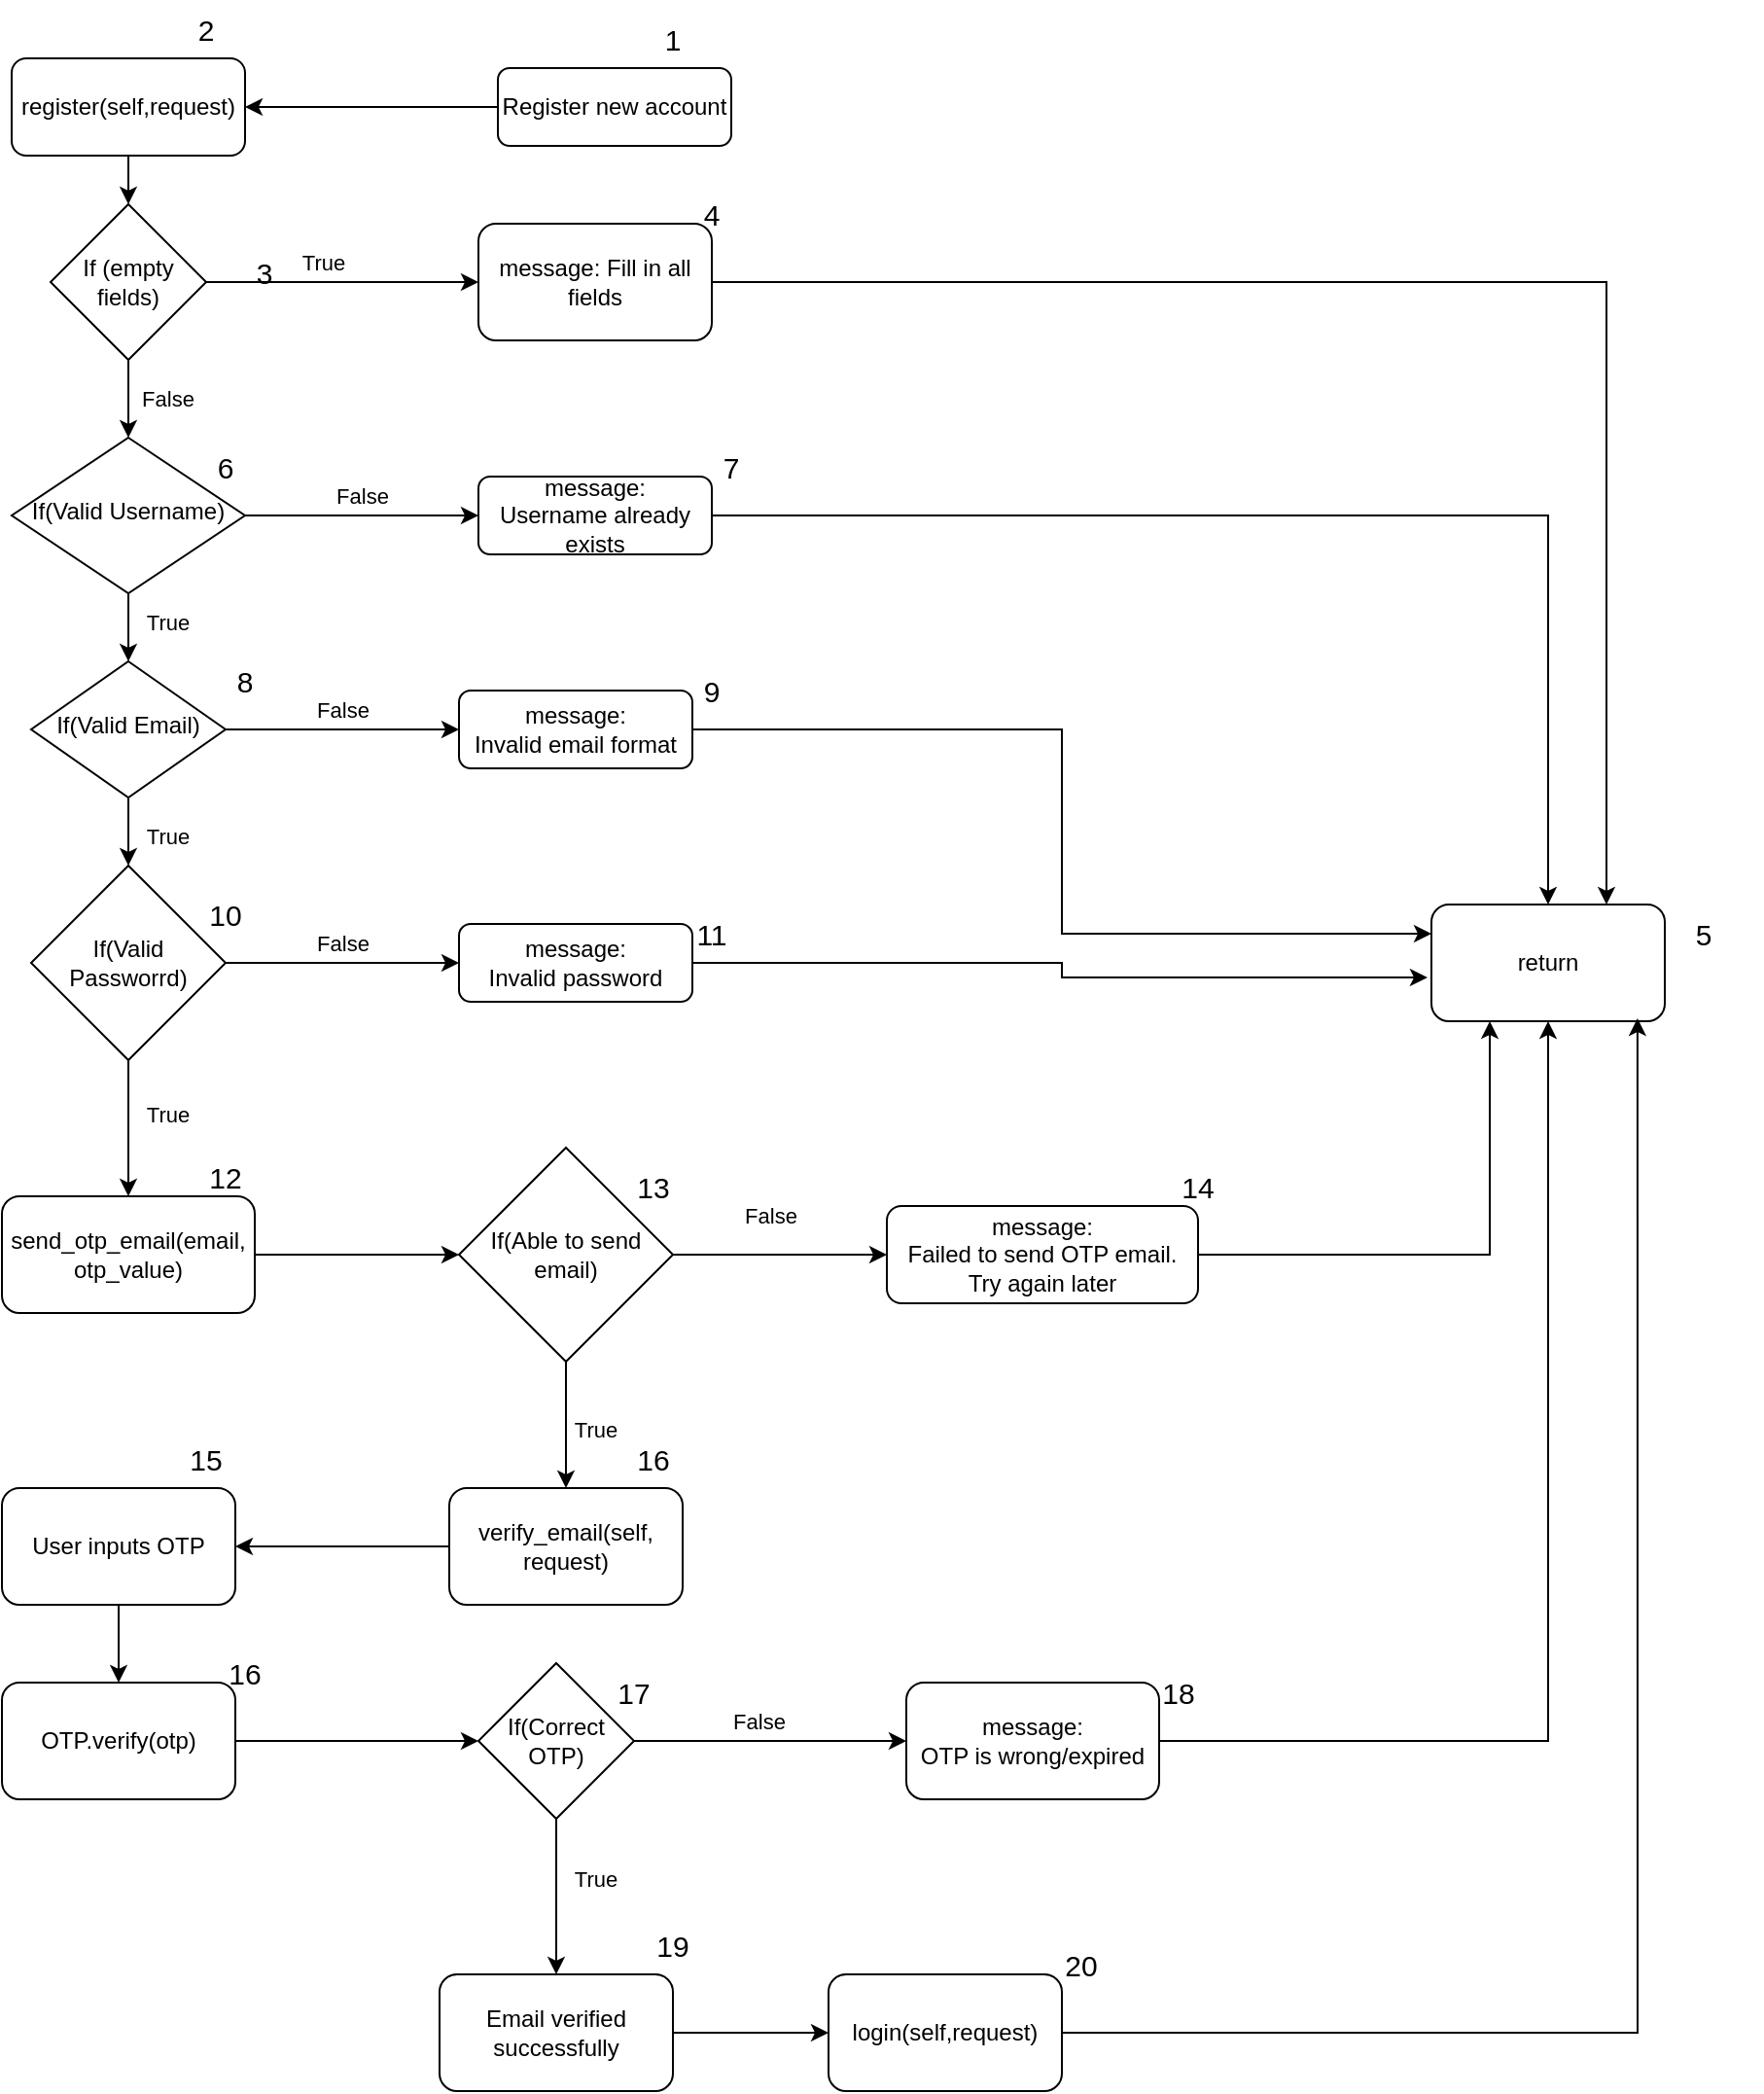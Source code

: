 <mxfile version="22.0.8" type="device">
  <diagram id="C5RBs43oDa-KdzZeNtuy" name="Page-1">
    <mxGraphModel dx="1695" dy="928" grid="1" gridSize="10" guides="1" tooltips="1" connect="1" arrows="1" fold="1" page="1" pageScale="1" pageWidth="827" pageHeight="1169" math="0" shadow="0">
      <root>
        <mxCell id="WIyWlLk6GJQsqaUBKTNV-0" />
        <mxCell id="WIyWlLk6GJQsqaUBKTNV-1" parent="WIyWlLk6GJQsqaUBKTNV-0" />
        <mxCell id="KOsJ9W6UdgZizEVMo7_C-62" style="edgeStyle=orthogonalEdgeStyle;rounded=0;orthogonalLoop=1;jettySize=auto;html=1;exitX=0;exitY=0.5;exitDx=0;exitDy=0;" parent="WIyWlLk6GJQsqaUBKTNV-1" source="WIyWlLk6GJQsqaUBKTNV-3" target="KOsJ9W6UdgZizEVMo7_C-1" edge="1">
          <mxGeometry relative="1" as="geometry" />
        </mxCell>
        <mxCell id="WIyWlLk6GJQsqaUBKTNV-3" value="Register new account" style="rounded=1;whiteSpace=wrap;html=1;fontSize=12;glass=0;strokeWidth=1;shadow=0;labelBackgroundColor=none;" parent="WIyWlLk6GJQsqaUBKTNV-1" vertex="1">
          <mxGeometry x="600" y="40" width="120" height="40" as="geometry" />
        </mxCell>
        <mxCell id="KOsJ9W6UdgZizEVMo7_C-56" style="edgeStyle=orthogonalEdgeStyle;rounded=0;orthogonalLoop=1;jettySize=auto;html=1;exitX=1;exitY=0.5;exitDx=0;exitDy=0;entryX=0;entryY=0.5;entryDx=0;entryDy=0;" parent="WIyWlLk6GJQsqaUBKTNV-1" source="WIyWlLk6GJQsqaUBKTNV-6" target="WIyWlLk6GJQsqaUBKTNV-7" edge="1">
          <mxGeometry relative="1" as="geometry" />
        </mxCell>
        <mxCell id="KOsJ9W6UdgZizEVMo7_C-57" value="False" style="edgeLabel;html=1;align=center;verticalAlign=middle;resizable=0;points=[];" parent="KOsJ9W6UdgZizEVMo7_C-56" vertex="1" connectable="0">
          <mxGeometry x="0.077" y="1" relative="1" as="geometry">
            <mxPoint x="-5" y="-9" as="offset" />
          </mxGeometry>
        </mxCell>
        <mxCell id="KOsJ9W6UdgZizEVMo7_C-58" style="edgeStyle=orthogonalEdgeStyle;rounded=0;orthogonalLoop=1;jettySize=auto;html=1;exitX=0.5;exitY=1;exitDx=0;exitDy=0;entryX=0.5;entryY=0;entryDx=0;entryDy=0;" parent="WIyWlLk6GJQsqaUBKTNV-1" source="WIyWlLk6GJQsqaUBKTNV-6" target="WIyWlLk6GJQsqaUBKTNV-10" edge="1">
          <mxGeometry relative="1" as="geometry" />
        </mxCell>
        <mxCell id="KOsJ9W6UdgZizEVMo7_C-60" value="True" style="edgeLabel;html=1;align=center;verticalAlign=middle;resizable=0;points=[];" parent="KOsJ9W6UdgZizEVMo7_C-58" vertex="1" connectable="0">
          <mxGeometry x="-0.143" y="1" relative="1" as="geometry">
            <mxPoint x="19" as="offset" />
          </mxGeometry>
        </mxCell>
        <mxCell id="WIyWlLk6GJQsqaUBKTNV-6" value="If(Valid Username)" style="rhombus;whiteSpace=wrap;html=1;shadow=0;fontFamily=Helvetica;fontSize=12;align=center;strokeWidth=1;spacing=6;spacingTop=-4;labelBackgroundColor=none;" parent="WIyWlLk6GJQsqaUBKTNV-1" vertex="1">
          <mxGeometry x="350" y="230" width="120" height="80" as="geometry" />
        </mxCell>
        <mxCell id="gaRTem86LiCfJFqg6khM-28" style="edgeStyle=orthogonalEdgeStyle;rounded=0;orthogonalLoop=1;jettySize=auto;html=1;exitX=1;exitY=0.5;exitDx=0;exitDy=0;entryX=0.5;entryY=0;entryDx=0;entryDy=0;" edge="1" parent="WIyWlLk6GJQsqaUBKTNV-1" source="WIyWlLk6GJQsqaUBKTNV-7" target="KOsJ9W6UdgZizEVMo7_C-41">
          <mxGeometry relative="1" as="geometry" />
        </mxCell>
        <mxCell id="WIyWlLk6GJQsqaUBKTNV-7" value="message:&lt;br&gt;Username already exists" style="rounded=1;whiteSpace=wrap;html=1;fontSize=12;glass=0;strokeWidth=1;shadow=0;labelBackgroundColor=none;" parent="WIyWlLk6GJQsqaUBKTNV-1" vertex="1">
          <mxGeometry x="590" y="250" width="120" height="40" as="geometry" />
        </mxCell>
        <mxCell id="KOsJ9W6UdgZizEVMo7_C-63" value="True" style="edgeStyle=orthogonalEdgeStyle;rounded=0;orthogonalLoop=1;jettySize=auto;html=1;exitX=0.5;exitY=1;exitDx=0;exitDy=0;entryX=0.5;entryY=0;entryDx=0;entryDy=0;" parent="WIyWlLk6GJQsqaUBKTNV-1" source="WIyWlLk6GJQsqaUBKTNV-10" target="KOsJ9W6UdgZizEVMo7_C-5" edge="1">
          <mxGeometry x="0.111" y="20" relative="1" as="geometry">
            <mxPoint as="offset" />
          </mxGeometry>
        </mxCell>
        <mxCell id="KOsJ9W6UdgZizEVMo7_C-68" value="False" style="edgeStyle=orthogonalEdgeStyle;rounded=0;orthogonalLoop=1;jettySize=auto;html=1;exitX=1;exitY=0.5;exitDx=0;exitDy=0;entryX=0;entryY=0.5;entryDx=0;entryDy=0;" parent="WIyWlLk6GJQsqaUBKTNV-1" source="WIyWlLk6GJQsqaUBKTNV-10" target="WIyWlLk6GJQsqaUBKTNV-12" edge="1">
          <mxGeometry y="10" relative="1" as="geometry">
            <mxPoint as="offset" />
          </mxGeometry>
        </mxCell>
        <mxCell id="WIyWlLk6GJQsqaUBKTNV-10" value="If(Valid Email)" style="rhombus;whiteSpace=wrap;html=1;shadow=0;fontFamily=Helvetica;fontSize=12;align=center;strokeWidth=1;spacing=6;spacingTop=-4;labelBackgroundColor=none;" parent="WIyWlLk6GJQsqaUBKTNV-1" vertex="1">
          <mxGeometry x="360" y="345" width="100" height="70" as="geometry" />
        </mxCell>
        <mxCell id="WIyWlLk6GJQsqaUBKTNV-11" value="message:&lt;br&gt;Invalid password" style="rounded=1;whiteSpace=wrap;html=1;fontSize=12;glass=0;strokeWidth=1;shadow=0;labelBackgroundColor=none;" parent="WIyWlLk6GJQsqaUBKTNV-1" vertex="1">
          <mxGeometry x="580" y="480" width="120" height="40" as="geometry" />
        </mxCell>
        <mxCell id="KOsJ9W6UdgZizEVMo7_C-43" style="edgeStyle=orthogonalEdgeStyle;rounded=0;orthogonalLoop=1;jettySize=auto;html=1;exitX=1;exitY=0.5;exitDx=0;exitDy=0;entryX=0;entryY=0.25;entryDx=0;entryDy=0;" parent="WIyWlLk6GJQsqaUBKTNV-1" source="WIyWlLk6GJQsqaUBKTNV-12" target="KOsJ9W6UdgZizEVMo7_C-41" edge="1">
          <mxGeometry relative="1" as="geometry" />
        </mxCell>
        <mxCell id="WIyWlLk6GJQsqaUBKTNV-12" value="message:&lt;br&gt;Invalid email format" style="rounded=1;whiteSpace=wrap;html=1;fontSize=12;glass=0;strokeWidth=1;shadow=0;labelBackgroundColor=none;" parent="WIyWlLk6GJQsqaUBKTNV-1" vertex="1">
          <mxGeometry x="580" y="360" width="120" height="40" as="geometry" />
        </mxCell>
        <mxCell id="KOsJ9W6UdgZizEVMo7_C-49" style="edgeStyle=orthogonalEdgeStyle;rounded=0;orthogonalLoop=1;jettySize=auto;html=1;exitX=0.75;exitY=1;exitDx=0;exitDy=0;entryX=0.5;entryY=0;entryDx=0;entryDy=0;" parent="WIyWlLk6GJQsqaUBKTNV-1" source="KOsJ9W6UdgZizEVMo7_C-1" target="KOsJ9W6UdgZizEVMo7_C-48" edge="1">
          <mxGeometry relative="1" as="geometry" />
        </mxCell>
        <mxCell id="KOsJ9W6UdgZizEVMo7_C-1" value="register(self,request)" style="rounded=1;whiteSpace=wrap;html=1;labelBackgroundColor=none;" parent="WIyWlLk6GJQsqaUBKTNV-1" vertex="1">
          <mxGeometry x="350" y="35" width="120" height="50" as="geometry" />
        </mxCell>
        <mxCell id="KOsJ9W6UdgZizEVMo7_C-9" value="" style="edgeStyle=orthogonalEdgeStyle;rounded=0;orthogonalLoop=1;jettySize=auto;html=1;" parent="WIyWlLk6GJQsqaUBKTNV-1" source="KOsJ9W6UdgZizEVMo7_C-5" target="KOsJ9W6UdgZizEVMo7_C-8" edge="1">
          <mxGeometry relative="1" as="geometry" />
        </mxCell>
        <mxCell id="uFKneQLOTYAS7NZbnN0M-0" value="True" style="edgeLabel;html=1;align=center;verticalAlign=middle;resizable=0;points=[];" parent="KOsJ9W6UdgZizEVMo7_C-9" vertex="1" connectable="0">
          <mxGeometry x="-0.4" y="4" relative="1" as="geometry">
            <mxPoint x="16" y="7" as="offset" />
          </mxGeometry>
        </mxCell>
        <mxCell id="KOsJ9W6UdgZizEVMo7_C-5" value="If(Valid Passworrd)" style="rhombus;whiteSpace=wrap;html=1;labelBackgroundColor=none;" parent="WIyWlLk6GJQsqaUBKTNV-1" vertex="1">
          <mxGeometry x="360" y="450" width="100" height="100" as="geometry" />
        </mxCell>
        <mxCell id="KOsJ9W6UdgZizEVMo7_C-7" value="False" style="endArrow=classic;html=1;rounded=0;entryX=0;entryY=0.5;entryDx=0;entryDy=0;exitX=1;exitY=0.5;exitDx=0;exitDy=0;" parent="WIyWlLk6GJQsqaUBKTNV-1" source="KOsJ9W6UdgZizEVMo7_C-5" target="WIyWlLk6GJQsqaUBKTNV-11" edge="1">
          <mxGeometry y="10" width="50" height="50" relative="1" as="geometry">
            <mxPoint x="460" y="510" as="sourcePoint" />
            <mxPoint x="440" y="470" as="targetPoint" />
            <mxPoint as="offset" />
          </mxGeometry>
        </mxCell>
        <mxCell id="KOsJ9W6UdgZizEVMo7_C-14" style="edgeStyle=orthogonalEdgeStyle;rounded=0;orthogonalLoop=1;jettySize=auto;html=1;exitX=1;exitY=0.5;exitDx=0;exitDy=0;entryX=0;entryY=0.5;entryDx=0;entryDy=0;entryPerimeter=0;" parent="WIyWlLk6GJQsqaUBKTNV-1" source="KOsJ9W6UdgZizEVMo7_C-8" target="KOsJ9W6UdgZizEVMo7_C-15" edge="1">
          <mxGeometry relative="1" as="geometry">
            <mxPoint x="580" y="650" as="targetPoint" />
          </mxGeometry>
        </mxCell>
        <mxCell id="KOsJ9W6UdgZizEVMo7_C-8" value="send_otp_email(email, otp_value)" style="rounded=1;whiteSpace=wrap;html=1;labelBackgroundColor=none;" parent="WIyWlLk6GJQsqaUBKTNV-1" vertex="1">
          <mxGeometry x="345" y="620" width="130" height="60" as="geometry" />
        </mxCell>
        <mxCell id="KOsJ9W6UdgZizEVMo7_C-16" value="False" style="edgeStyle=orthogonalEdgeStyle;rounded=0;orthogonalLoop=1;jettySize=auto;html=1;exitX=1;exitY=0.5;exitDx=0;exitDy=0;" parent="WIyWlLk6GJQsqaUBKTNV-1" source="KOsJ9W6UdgZizEVMo7_C-15" target="KOsJ9W6UdgZizEVMo7_C-17" edge="1">
          <mxGeometry x="-0.091" y="20" relative="1" as="geometry">
            <mxPoint x="760" y="650" as="targetPoint" />
            <mxPoint as="offset" />
          </mxGeometry>
        </mxCell>
        <mxCell id="KOsJ9W6UdgZizEVMo7_C-18" value="True" style="edgeStyle=orthogonalEdgeStyle;rounded=0;orthogonalLoop=1;jettySize=auto;html=1;exitX=0.5;exitY=1;exitDx=0;exitDy=0;" parent="WIyWlLk6GJQsqaUBKTNV-1" source="KOsJ9W6UdgZizEVMo7_C-15" target="KOsJ9W6UdgZizEVMo7_C-19" edge="1">
          <mxGeometry x="0.077" y="15" relative="1" as="geometry">
            <mxPoint x="635" y="760" as="targetPoint" />
            <mxPoint as="offset" />
          </mxGeometry>
        </mxCell>
        <mxCell id="KOsJ9W6UdgZizEVMo7_C-15" value="If(Able to send email)" style="rhombus;whiteSpace=wrap;html=1;" parent="WIyWlLk6GJQsqaUBKTNV-1" vertex="1">
          <mxGeometry x="580" y="595" width="110" height="110" as="geometry" />
        </mxCell>
        <mxCell id="KOsJ9W6UdgZizEVMo7_C-45" style="edgeStyle=orthogonalEdgeStyle;rounded=0;orthogonalLoop=1;jettySize=auto;html=1;exitX=1;exitY=0.5;exitDx=0;exitDy=0;entryX=0.25;entryY=1;entryDx=0;entryDy=0;" parent="WIyWlLk6GJQsqaUBKTNV-1" source="KOsJ9W6UdgZizEVMo7_C-17" target="KOsJ9W6UdgZizEVMo7_C-41" edge="1">
          <mxGeometry relative="1" as="geometry" />
        </mxCell>
        <mxCell id="KOsJ9W6UdgZizEVMo7_C-17" value="message:&lt;br&gt;Failed to send OTP email. Try again later" style="rounded=1;whiteSpace=wrap;html=1;" parent="WIyWlLk6GJQsqaUBKTNV-1" vertex="1">
          <mxGeometry x="800" y="625" width="160" height="50" as="geometry" />
        </mxCell>
        <mxCell id="KOsJ9W6UdgZizEVMo7_C-20" style="edgeStyle=orthogonalEdgeStyle;rounded=0;orthogonalLoop=1;jettySize=auto;html=1;exitX=0;exitY=0.5;exitDx=0;exitDy=0;entryX=1;entryY=0.5;entryDx=0;entryDy=0;" parent="WIyWlLk6GJQsqaUBKTNV-1" source="KOsJ9W6UdgZizEVMo7_C-19" target="KOsJ9W6UdgZizEVMo7_C-22" edge="1">
          <mxGeometry relative="1" as="geometry">
            <mxPoint x="510" y="780" as="targetPoint" />
            <Array as="points">
              <mxPoint x="540" y="800" />
              <mxPoint x="540" y="800" />
            </Array>
          </mxGeometry>
        </mxCell>
        <mxCell id="KOsJ9W6UdgZizEVMo7_C-19" value="verify_email(self, request)" style="rounded=1;whiteSpace=wrap;html=1;" parent="WIyWlLk6GJQsqaUBKTNV-1" vertex="1">
          <mxGeometry x="575" y="770" width="120" height="60" as="geometry" />
        </mxCell>
        <mxCell id="KOsJ9W6UdgZizEVMo7_C-23" style="edgeStyle=orthogonalEdgeStyle;rounded=0;orthogonalLoop=1;jettySize=auto;html=1;exitX=0.5;exitY=1;exitDx=0;exitDy=0;entryX=0.5;entryY=0;entryDx=0;entryDy=0;" parent="WIyWlLk6GJQsqaUBKTNV-1" source="KOsJ9W6UdgZizEVMo7_C-22" target="KOsJ9W6UdgZizEVMo7_C-25" edge="1">
          <mxGeometry relative="1" as="geometry">
            <mxPoint x="300" y="970" as="targetPoint" />
            <Array as="points">
              <mxPoint x="405" y="850" />
              <mxPoint x="405" y="850" />
            </Array>
          </mxGeometry>
        </mxCell>
        <mxCell id="KOsJ9W6UdgZizEVMo7_C-22" value="User inputs OTP" style="rounded=1;whiteSpace=wrap;html=1;" parent="WIyWlLk6GJQsqaUBKTNV-1" vertex="1">
          <mxGeometry x="345" y="770" width="120" height="60" as="geometry" />
        </mxCell>
        <mxCell id="KOsJ9W6UdgZizEVMo7_C-29" style="edgeStyle=orthogonalEdgeStyle;rounded=0;orthogonalLoop=1;jettySize=auto;html=1;exitX=1;exitY=0.5;exitDx=0;exitDy=0;" parent="WIyWlLk6GJQsqaUBKTNV-1" source="KOsJ9W6UdgZizEVMo7_C-25" target="KOsJ9W6UdgZizEVMo7_C-30" edge="1">
          <mxGeometry relative="1" as="geometry">
            <mxPoint x="530" y="900" as="targetPoint" />
          </mxGeometry>
        </mxCell>
        <mxCell id="KOsJ9W6UdgZizEVMo7_C-25" value="OTP.verify(otp)" style="rounded=1;whiteSpace=wrap;html=1;" parent="WIyWlLk6GJQsqaUBKTNV-1" vertex="1">
          <mxGeometry x="345" y="870" width="120" height="60" as="geometry" />
        </mxCell>
        <mxCell id="KOsJ9W6UdgZizEVMo7_C-31" style="edgeStyle=orthogonalEdgeStyle;rounded=0;orthogonalLoop=1;jettySize=auto;html=1;exitX=1;exitY=0.5;exitDx=0;exitDy=0;entryX=0;entryY=0.5;entryDx=0;entryDy=0;" parent="WIyWlLk6GJQsqaUBKTNV-1" source="KOsJ9W6UdgZizEVMo7_C-30" target="KOsJ9W6UdgZizEVMo7_C-36" edge="1">
          <mxGeometry relative="1" as="geometry">
            <mxPoint x="730" y="900" as="targetPoint" />
          </mxGeometry>
        </mxCell>
        <mxCell id="KOsJ9W6UdgZizEVMo7_C-67" value="False" style="edgeLabel;html=1;align=center;verticalAlign=middle;resizable=0;points=[];" parent="KOsJ9W6UdgZizEVMo7_C-31" vertex="1" connectable="0">
          <mxGeometry x="-0.086" y="5" relative="1" as="geometry">
            <mxPoint y="-5" as="offset" />
          </mxGeometry>
        </mxCell>
        <mxCell id="KOsJ9W6UdgZizEVMo7_C-32" style="edgeStyle=orthogonalEdgeStyle;rounded=0;orthogonalLoop=1;jettySize=auto;html=1;exitX=0.5;exitY=1;exitDx=0;exitDy=0;" parent="WIyWlLk6GJQsqaUBKTNV-1" source="KOsJ9W6UdgZizEVMo7_C-30" target="KOsJ9W6UdgZizEVMo7_C-37" edge="1">
          <mxGeometry relative="1" as="geometry">
            <mxPoint x="610" y="1020" as="targetPoint" />
          </mxGeometry>
        </mxCell>
        <mxCell id="KOsJ9W6UdgZizEVMo7_C-35" value="True" style="edgeLabel;html=1;align=center;verticalAlign=middle;resizable=0;points=[];" parent="KOsJ9W6UdgZizEVMo7_C-32" vertex="1" connectable="0">
          <mxGeometry x="-0.23" y="-2" relative="1" as="geometry">
            <mxPoint x="22" as="offset" />
          </mxGeometry>
        </mxCell>
        <mxCell id="KOsJ9W6UdgZizEVMo7_C-30" value="If(Correct OTP)" style="rhombus;whiteSpace=wrap;html=1;" parent="WIyWlLk6GJQsqaUBKTNV-1" vertex="1">
          <mxGeometry x="590" y="860" width="80" height="80" as="geometry" />
        </mxCell>
        <mxCell id="KOsJ9W6UdgZizEVMo7_C-46" style="edgeStyle=orthogonalEdgeStyle;rounded=0;orthogonalLoop=1;jettySize=auto;html=1;exitX=1;exitY=0.5;exitDx=0;exitDy=0;" parent="WIyWlLk6GJQsqaUBKTNV-1" source="KOsJ9W6UdgZizEVMo7_C-36" target="KOsJ9W6UdgZizEVMo7_C-41" edge="1">
          <mxGeometry relative="1" as="geometry" />
        </mxCell>
        <mxCell id="KOsJ9W6UdgZizEVMo7_C-36" value="message:&lt;br&gt;OTP is wrong/expired" style="rounded=1;whiteSpace=wrap;html=1;" parent="WIyWlLk6GJQsqaUBKTNV-1" vertex="1">
          <mxGeometry x="810" y="870" width="130" height="60" as="geometry" />
        </mxCell>
        <mxCell id="KOsJ9W6UdgZizEVMo7_C-39" style="edgeStyle=orthogonalEdgeStyle;rounded=0;orthogonalLoop=1;jettySize=auto;html=1;exitX=1;exitY=0.5;exitDx=0;exitDy=0;" parent="WIyWlLk6GJQsqaUBKTNV-1" source="KOsJ9W6UdgZizEVMo7_C-37" target="KOsJ9W6UdgZizEVMo7_C-40" edge="1">
          <mxGeometry relative="1" as="geometry">
            <mxPoint x="720" y="1050" as="targetPoint" />
          </mxGeometry>
        </mxCell>
        <mxCell id="KOsJ9W6UdgZizEVMo7_C-37" value="Email verified successfully" style="rounded=1;whiteSpace=wrap;html=1;" parent="WIyWlLk6GJQsqaUBKTNV-1" vertex="1">
          <mxGeometry x="570" y="1020" width="120" height="60" as="geometry" />
        </mxCell>
        <mxCell id="KOsJ9W6UdgZizEVMo7_C-40" value="login(self,request)" style="rounded=1;whiteSpace=wrap;html=1;" parent="WIyWlLk6GJQsqaUBKTNV-1" vertex="1">
          <mxGeometry x="770" y="1020" width="120" height="60" as="geometry" />
        </mxCell>
        <mxCell id="KOsJ9W6UdgZizEVMo7_C-41" value="return" style="rounded=1;whiteSpace=wrap;html=1;" parent="WIyWlLk6GJQsqaUBKTNV-1" vertex="1">
          <mxGeometry x="1080" y="470" width="120" height="60" as="geometry" />
        </mxCell>
        <mxCell id="KOsJ9W6UdgZizEVMo7_C-44" style="edgeStyle=orthogonalEdgeStyle;rounded=0;orthogonalLoop=1;jettySize=auto;html=1;exitX=1;exitY=0.5;exitDx=0;exitDy=0;entryX=-0.017;entryY=0.625;entryDx=0;entryDy=0;entryPerimeter=0;" parent="WIyWlLk6GJQsqaUBKTNV-1" source="WIyWlLk6GJQsqaUBKTNV-11" target="KOsJ9W6UdgZizEVMo7_C-41" edge="1">
          <mxGeometry relative="1" as="geometry" />
        </mxCell>
        <mxCell id="KOsJ9W6UdgZizEVMo7_C-51" style="edgeStyle=orthogonalEdgeStyle;rounded=0;orthogonalLoop=1;jettySize=auto;html=1;exitX=1;exitY=0.5;exitDx=0;exitDy=0;" parent="WIyWlLk6GJQsqaUBKTNV-1" source="KOsJ9W6UdgZizEVMo7_C-48" target="KOsJ9W6UdgZizEVMo7_C-52" edge="1">
          <mxGeometry relative="1" as="geometry">
            <mxPoint x="560" y="150" as="targetPoint" />
          </mxGeometry>
        </mxCell>
        <mxCell id="KOsJ9W6UdgZizEVMo7_C-61" value="True" style="edgeLabel;html=1;align=center;verticalAlign=middle;resizable=0;points=[];" parent="KOsJ9W6UdgZizEVMo7_C-51" vertex="1" connectable="0">
          <mxGeometry x="-0.286" y="4" relative="1" as="geometry">
            <mxPoint x="10" y="-6" as="offset" />
          </mxGeometry>
        </mxCell>
        <mxCell id="KOsJ9W6UdgZizEVMo7_C-54" value="False" style="edgeStyle=orthogonalEdgeStyle;rounded=0;orthogonalLoop=1;jettySize=auto;html=1;exitX=0.5;exitY=1;exitDx=0;exitDy=0;entryX=0.5;entryY=0;entryDx=0;entryDy=0;" parent="WIyWlLk6GJQsqaUBKTNV-1" source="KOsJ9W6UdgZizEVMo7_C-48" target="WIyWlLk6GJQsqaUBKTNV-6" edge="1">
          <mxGeometry y="20" relative="1" as="geometry">
            <mxPoint as="offset" />
          </mxGeometry>
        </mxCell>
        <mxCell id="KOsJ9W6UdgZizEVMo7_C-48" value="If (empty fields)" style="rhombus;whiteSpace=wrap;html=1;" parent="WIyWlLk6GJQsqaUBKTNV-1" vertex="1">
          <mxGeometry x="370" y="110" width="80" height="80" as="geometry" />
        </mxCell>
        <mxCell id="KOsJ9W6UdgZizEVMo7_C-53" style="edgeStyle=orthogonalEdgeStyle;rounded=0;orthogonalLoop=1;jettySize=auto;html=1;exitX=1;exitY=0.5;exitDx=0;exitDy=0;entryX=0.75;entryY=0;entryDx=0;entryDy=0;" parent="WIyWlLk6GJQsqaUBKTNV-1" source="KOsJ9W6UdgZizEVMo7_C-52" target="KOsJ9W6UdgZizEVMo7_C-41" edge="1">
          <mxGeometry relative="1" as="geometry" />
        </mxCell>
        <mxCell id="KOsJ9W6UdgZizEVMo7_C-52" value="message: Fill in all fields" style="rounded=1;whiteSpace=wrap;html=1;" parent="WIyWlLk6GJQsqaUBKTNV-1" vertex="1">
          <mxGeometry x="590" y="120" width="120" height="60" as="geometry" />
        </mxCell>
        <mxCell id="KOsJ9W6UdgZizEVMo7_C-55" style="edgeStyle=orthogonalEdgeStyle;rounded=0;orthogonalLoop=1;jettySize=auto;html=1;exitX=1;exitY=0.5;exitDx=0;exitDy=0;entryX=0.883;entryY=0.975;entryDx=0;entryDy=0;entryPerimeter=0;" parent="WIyWlLk6GJQsqaUBKTNV-1" source="KOsJ9W6UdgZizEVMo7_C-40" target="KOsJ9W6UdgZizEVMo7_C-41" edge="1">
          <mxGeometry relative="1" as="geometry" />
        </mxCell>
        <mxCell id="gaRTem86LiCfJFqg6khM-0" value="&lt;font style=&quot;font-size: 15px;&quot;&gt;1&lt;/font&gt;" style="text;html=1;strokeColor=none;fillColor=none;align=center;verticalAlign=middle;whiteSpace=wrap;rounded=0;" vertex="1" parent="WIyWlLk6GJQsqaUBKTNV-1">
          <mxGeometry x="660" y="10" width="60" height="30" as="geometry" />
        </mxCell>
        <mxCell id="gaRTem86LiCfJFqg6khM-2" value="&lt;span style=&quot;font-size: 15px;&quot;&gt;2&lt;/span&gt;" style="text;html=1;strokeColor=none;fillColor=none;align=center;verticalAlign=middle;whiteSpace=wrap;rounded=0;" vertex="1" parent="WIyWlLk6GJQsqaUBKTNV-1">
          <mxGeometry x="420" y="5" width="60" height="30" as="geometry" />
        </mxCell>
        <mxCell id="gaRTem86LiCfJFqg6khM-3" value="&lt;font style=&quot;font-size: 15px;&quot;&gt;3&lt;/font&gt;" style="text;html=1;strokeColor=none;fillColor=none;align=center;verticalAlign=middle;whiteSpace=wrap;rounded=0;" vertex="1" parent="WIyWlLk6GJQsqaUBKTNV-1">
          <mxGeometry x="450" y="130" width="60" height="30" as="geometry" />
        </mxCell>
        <mxCell id="gaRTem86LiCfJFqg6khM-7" value="&lt;font style=&quot;font-size: 15px;&quot;&gt;4&lt;/font&gt;" style="text;html=1;strokeColor=none;fillColor=none;align=center;verticalAlign=middle;whiteSpace=wrap;rounded=0;" vertex="1" parent="WIyWlLk6GJQsqaUBKTNV-1">
          <mxGeometry x="680" y="100" width="60" height="30" as="geometry" />
        </mxCell>
        <mxCell id="gaRTem86LiCfJFqg6khM-8" value="&lt;font style=&quot;font-size: 15px;&quot;&gt;6&lt;/font&gt;" style="text;html=1;strokeColor=none;fillColor=none;align=center;verticalAlign=middle;whiteSpace=wrap;rounded=0;" vertex="1" parent="WIyWlLk6GJQsqaUBKTNV-1">
          <mxGeometry x="430" y="230" width="60" height="30" as="geometry" />
        </mxCell>
        <mxCell id="gaRTem86LiCfJFqg6khM-10" value="&lt;font style=&quot;font-size: 15px;&quot;&gt;8&lt;/font&gt;" style="text;html=1;strokeColor=none;fillColor=none;align=center;verticalAlign=middle;whiteSpace=wrap;rounded=0;" vertex="1" parent="WIyWlLk6GJQsqaUBKTNV-1">
          <mxGeometry x="440" y="340" width="60" height="30" as="geometry" />
        </mxCell>
        <mxCell id="gaRTem86LiCfJFqg6khM-11" value="&lt;font style=&quot;font-size: 15px;&quot;&gt;9&lt;/font&gt;" style="text;html=1;strokeColor=none;fillColor=none;align=center;verticalAlign=middle;whiteSpace=wrap;rounded=0;" vertex="1" parent="WIyWlLk6GJQsqaUBKTNV-1">
          <mxGeometry x="680" y="345" width="60" height="30" as="geometry" />
        </mxCell>
        <mxCell id="gaRTem86LiCfJFqg6khM-12" value="&lt;font style=&quot;font-size: 15px;&quot;&gt;10&lt;/font&gt;" style="text;html=1;strokeColor=none;fillColor=none;align=center;verticalAlign=middle;whiteSpace=wrap;rounded=0;" vertex="1" parent="WIyWlLk6GJQsqaUBKTNV-1">
          <mxGeometry x="430" y="460" width="60" height="30" as="geometry" />
        </mxCell>
        <mxCell id="gaRTem86LiCfJFqg6khM-13" value="&lt;font style=&quot;font-size: 15px;&quot;&gt;11&lt;/font&gt;" style="text;html=1;strokeColor=none;fillColor=none;align=center;verticalAlign=middle;whiteSpace=wrap;rounded=0;" vertex="1" parent="WIyWlLk6GJQsqaUBKTNV-1">
          <mxGeometry x="680" y="470" width="60" height="30" as="geometry" />
        </mxCell>
        <mxCell id="gaRTem86LiCfJFqg6khM-14" value="&lt;font style=&quot;font-size: 15px;&quot;&gt;12&lt;/font&gt;" style="text;html=1;strokeColor=none;fillColor=none;align=center;verticalAlign=middle;whiteSpace=wrap;rounded=0;" vertex="1" parent="WIyWlLk6GJQsqaUBKTNV-1">
          <mxGeometry x="430" y="595" width="60" height="30" as="geometry" />
        </mxCell>
        <mxCell id="gaRTem86LiCfJFqg6khM-15" value="&lt;font style=&quot;font-size: 15px;&quot;&gt;13&lt;/font&gt;" style="text;html=1;strokeColor=none;fillColor=none;align=center;verticalAlign=middle;whiteSpace=wrap;rounded=0;" vertex="1" parent="WIyWlLk6GJQsqaUBKTNV-1">
          <mxGeometry x="650" y="600" width="60" height="30" as="geometry" />
        </mxCell>
        <mxCell id="gaRTem86LiCfJFqg6khM-16" value="&lt;font style=&quot;font-size: 15px;&quot;&gt;14&lt;/font&gt;" style="text;html=1;strokeColor=none;fillColor=none;align=center;verticalAlign=middle;whiteSpace=wrap;rounded=0;" vertex="1" parent="WIyWlLk6GJQsqaUBKTNV-1">
          <mxGeometry x="930" y="600" width="60" height="30" as="geometry" />
        </mxCell>
        <mxCell id="gaRTem86LiCfJFqg6khM-17" value="&lt;font style=&quot;font-size: 15px;&quot;&gt;5&lt;/font&gt;" style="text;html=1;strokeColor=none;fillColor=none;align=center;verticalAlign=middle;whiteSpace=wrap;rounded=0;" vertex="1" parent="WIyWlLk6GJQsqaUBKTNV-1">
          <mxGeometry x="1190" y="470" width="60" height="30" as="geometry" />
        </mxCell>
        <mxCell id="gaRTem86LiCfJFqg6khM-18" value="&lt;font style=&quot;font-size: 15px;&quot;&gt;15&lt;/font&gt;" style="text;html=1;strokeColor=none;fillColor=none;align=center;verticalAlign=middle;whiteSpace=wrap;rounded=0;" vertex="1" parent="WIyWlLk6GJQsqaUBKTNV-1">
          <mxGeometry x="420" y="740" width="60" height="30" as="geometry" />
        </mxCell>
        <mxCell id="gaRTem86LiCfJFqg6khM-19" value="&lt;font style=&quot;font-size: 15px;&quot;&gt;16&lt;/font&gt;" style="text;html=1;strokeColor=none;fillColor=none;align=center;verticalAlign=middle;whiteSpace=wrap;rounded=0;" vertex="1" parent="WIyWlLk6GJQsqaUBKTNV-1">
          <mxGeometry x="650" y="740" width="60" height="30" as="geometry" />
        </mxCell>
        <mxCell id="gaRTem86LiCfJFqg6khM-20" value="&lt;font style=&quot;font-size: 15px;&quot;&gt;16&lt;/font&gt;" style="text;html=1;strokeColor=none;fillColor=none;align=center;verticalAlign=middle;whiteSpace=wrap;rounded=0;" vertex="1" parent="WIyWlLk6GJQsqaUBKTNV-1">
          <mxGeometry x="440" y="850" width="60" height="30" as="geometry" />
        </mxCell>
        <mxCell id="gaRTem86LiCfJFqg6khM-21" value="&lt;font style=&quot;font-size: 15px;&quot;&gt;17&lt;/font&gt;" style="text;html=1;strokeColor=none;fillColor=none;align=center;verticalAlign=middle;whiteSpace=wrap;rounded=0;" vertex="1" parent="WIyWlLk6GJQsqaUBKTNV-1">
          <mxGeometry x="640" y="860" width="60" height="30" as="geometry" />
        </mxCell>
        <mxCell id="gaRTem86LiCfJFqg6khM-22" value="&lt;font style=&quot;font-size: 15px;&quot;&gt;18&lt;/font&gt;" style="text;html=1;strokeColor=none;fillColor=none;align=center;verticalAlign=middle;whiteSpace=wrap;rounded=0;" vertex="1" parent="WIyWlLk6GJQsqaUBKTNV-1">
          <mxGeometry x="920" y="860" width="60" height="30" as="geometry" />
        </mxCell>
        <mxCell id="gaRTem86LiCfJFqg6khM-23" value="&lt;font style=&quot;font-size: 15px;&quot;&gt;19&lt;/font&gt;" style="text;html=1;strokeColor=none;fillColor=none;align=center;verticalAlign=middle;whiteSpace=wrap;rounded=0;" vertex="1" parent="WIyWlLk6GJQsqaUBKTNV-1">
          <mxGeometry x="660" y="990" width="60" height="30" as="geometry" />
        </mxCell>
        <mxCell id="gaRTem86LiCfJFqg6khM-24" value="&lt;font style=&quot;font-size: 15px;&quot;&gt;20&lt;/font&gt;" style="text;html=1;strokeColor=none;fillColor=none;align=center;verticalAlign=middle;whiteSpace=wrap;rounded=0;" vertex="1" parent="WIyWlLk6GJQsqaUBKTNV-1">
          <mxGeometry x="870" y="1000" width="60" height="30" as="geometry" />
        </mxCell>
        <mxCell id="gaRTem86LiCfJFqg6khM-9" value="&lt;font style=&quot;font-size: 15px;&quot;&gt;7&lt;/font&gt;" style="text;html=1;strokeColor=none;fillColor=none;align=center;verticalAlign=middle;whiteSpace=wrap;rounded=0;" vertex="1" parent="WIyWlLk6GJQsqaUBKTNV-1">
          <mxGeometry x="690" y="230" width="60" height="30" as="geometry" />
        </mxCell>
      </root>
    </mxGraphModel>
  </diagram>
</mxfile>
